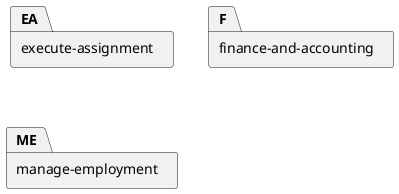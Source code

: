 @startuml

package "execute-assignment" as EA

package "finance-and-accounting" AS F

package "manage-employment" as ME

@enduml